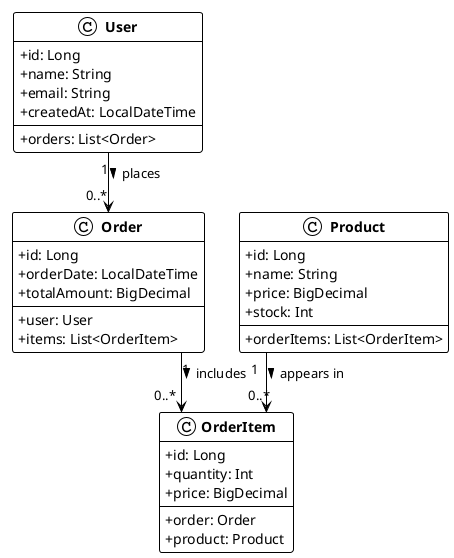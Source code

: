@startuml
' === 스타일 설정 ===
!theme plain
hide methods
skinparam classAttributeIconSize 0
skinparam linetype ortho
skinparam class {
    BackgroundColor White
    BorderColor Black
    FontStyle bold
}

' === 클래스 정의 ===
class User {
    +id: Long
    +name: String
    +email: String
    +createdAt: LocalDateTime
    --
    +orders: List<Order>
}

class Product {
    +id: Long
    +name: String
    +price: BigDecimal
    +stock: Int
    --
    +orderItems: List<OrderItem>
}

class Order {
    +id: Long
    +orderDate: LocalDateTime
    +totalAmount: BigDecimal
    --
    +user: User
    +items: List<OrderItem>
}

class OrderItem {
    +id: Long
    +quantity: Int
    +price: BigDecimal
    --
    +order: Order
    +product: Product
}

' === 관계 정의 ===
User "1" --> "0..*" Order : places >
Order "1" --> "0..*" OrderItem : includes >
Product "1" --> "0..*" OrderItem : appears in >

@enduml